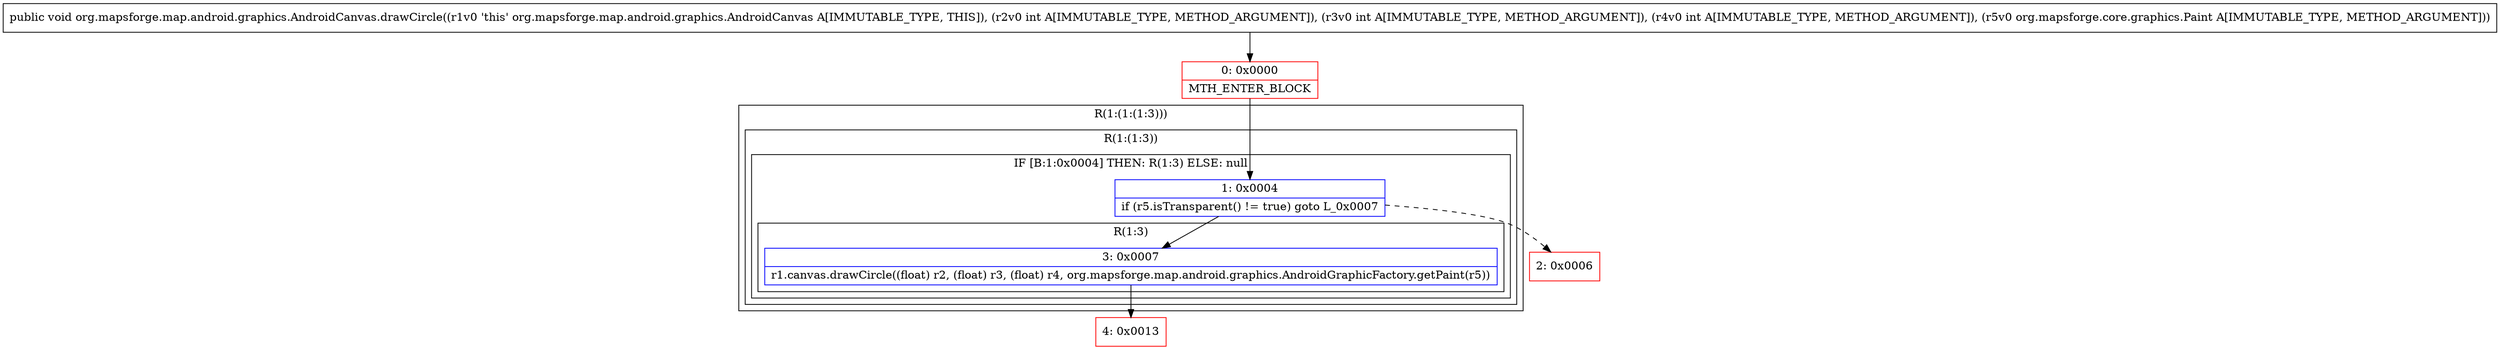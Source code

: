 digraph "CFG fororg.mapsforge.map.android.graphics.AndroidCanvas.drawCircle(IIILorg\/mapsforge\/core\/graphics\/Paint;)V" {
subgraph cluster_Region_543452217 {
label = "R(1:(1:(1:3)))";
node [shape=record,color=blue];
subgraph cluster_Region_618620415 {
label = "R(1:(1:3))";
node [shape=record,color=blue];
subgraph cluster_IfRegion_122949393 {
label = "IF [B:1:0x0004] THEN: R(1:3) ELSE: null";
node [shape=record,color=blue];
Node_1 [shape=record,label="{1\:\ 0x0004|if (r5.isTransparent() != true) goto L_0x0007\l}"];
subgraph cluster_Region_1096224578 {
label = "R(1:3)";
node [shape=record,color=blue];
Node_3 [shape=record,label="{3\:\ 0x0007|r1.canvas.drawCircle((float) r2, (float) r3, (float) r4, org.mapsforge.map.android.graphics.AndroidGraphicFactory.getPaint(r5))\l}"];
}
}
}
}
Node_0 [shape=record,color=red,label="{0\:\ 0x0000|MTH_ENTER_BLOCK\l}"];
Node_2 [shape=record,color=red,label="{2\:\ 0x0006}"];
Node_4 [shape=record,color=red,label="{4\:\ 0x0013}"];
MethodNode[shape=record,label="{public void org.mapsforge.map.android.graphics.AndroidCanvas.drawCircle((r1v0 'this' org.mapsforge.map.android.graphics.AndroidCanvas A[IMMUTABLE_TYPE, THIS]), (r2v0 int A[IMMUTABLE_TYPE, METHOD_ARGUMENT]), (r3v0 int A[IMMUTABLE_TYPE, METHOD_ARGUMENT]), (r4v0 int A[IMMUTABLE_TYPE, METHOD_ARGUMENT]), (r5v0 org.mapsforge.core.graphics.Paint A[IMMUTABLE_TYPE, METHOD_ARGUMENT])) }"];
MethodNode -> Node_0;
Node_1 -> Node_2[style=dashed];
Node_1 -> Node_3;
Node_3 -> Node_4;
Node_0 -> Node_1;
}

